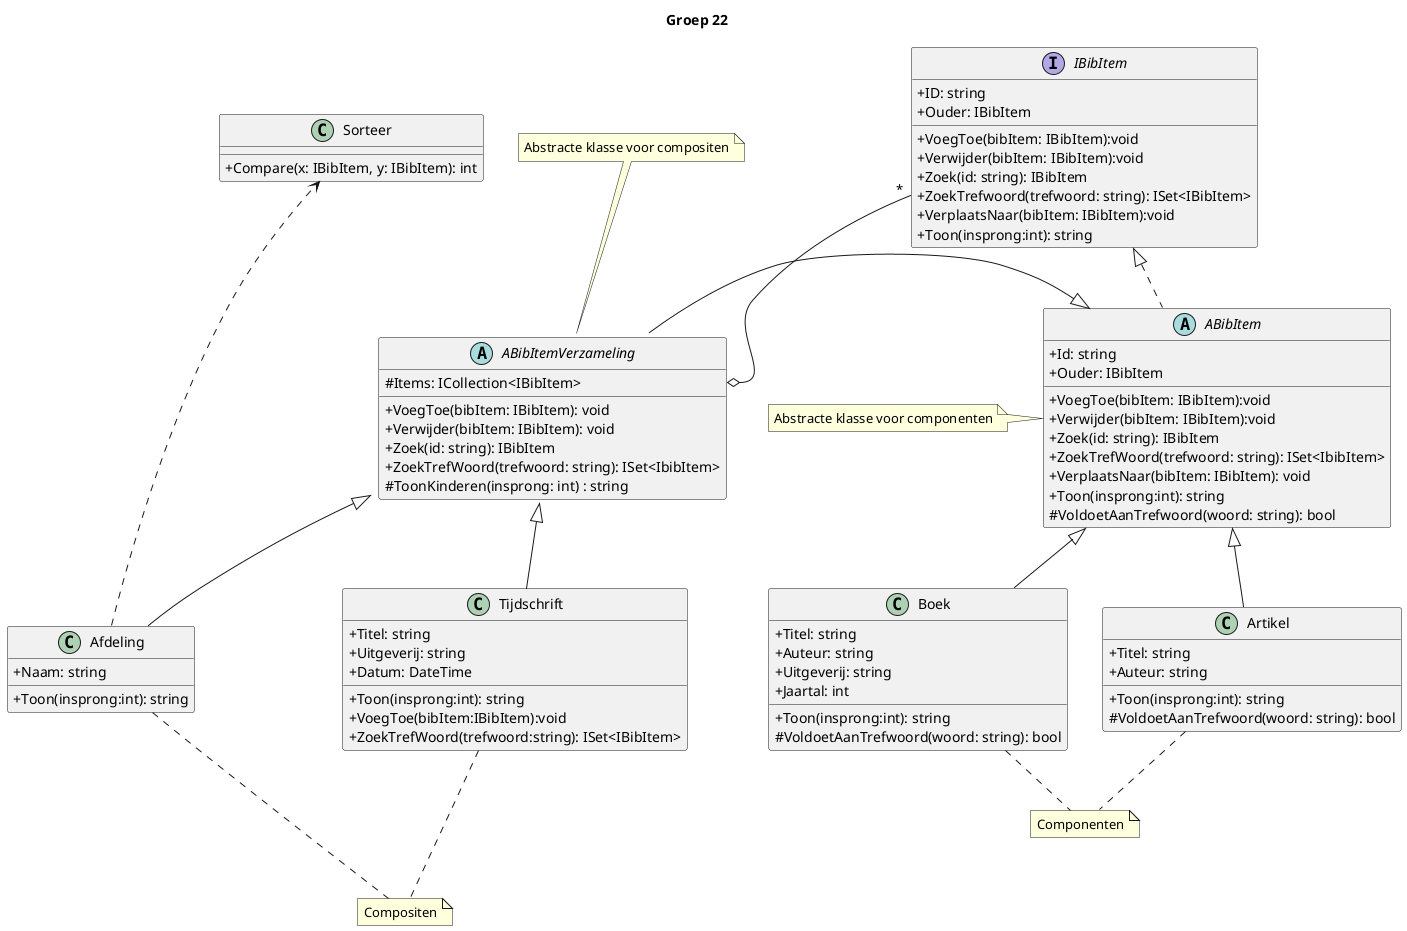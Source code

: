 @startuml Groepnr 22
skinparam classAttributeIconSize 0
title Groep 22

interface IBibItem {
    +ID: string
    +Ouder: IBibItem
    +VoegToe(bibItem: IBibItem):void
    +Verwijder(bibItem: IBibItem):void
    +Zoek(id: string): IBibItem
    +ZoekTrefwoord(trefwoord: string): ISet<IBibItem>
    +VerplaatsNaar(bibItem: IBibItem):void
    +Toon(insprong:int): string
}

together {
    abstract ABibItem{
        +Id: string
        +Ouder: IBibItem
        +VoegToe(bibItem: IBibItem):void
        +Verwijder(bibItem: IBibItem):void
        +Zoek(id: string): IBibItem
        +ZoekTrefWoord(trefwoord: string): ISet<IbibItem>
        +VerplaatsNaar(bibItem: IBibItem): void
        +Toon(insprong:int): string
        #VoldoetAanTrefwoord(woord: string): bool
    }
    note left: Abstracte klasse voor componenten
    note "Componenten" as n1
    Boek..n1
    class Boek{
        +Titel: string
        +Auteur: string
        +Uitgeverij: string
        +Jaartal: int
        +Toon(insprong:int): string
        #VoldoetAanTrefwoord(woord: string): bool
    }
    Artikel..n1
    class Artikel{
        +Titel: string
        +Auteur: string
        +Toon(insprong:int): string
        #VoldoetAanTrefwoord(woord: string): bool
    }
}

together {
    abstract ABibItemVerzameling{
        #Items: ICollection<IBibItem>
        +VoegToe(bibItem: IBibItem): void
        +Verwijder(bibItem: IBibItem): void
        +Zoek(id: string): IBibItem
        +ZoekTrefWoord(trefwoord: string): ISet<IbibItem>
        #ToonKinderen(insprong: int) : string
    }
    note top: Abstracte klasse voor compositen
    
    note "Compositen" as n2
    Tijdschrift...n2
    class Tijdschrift{
        +Titel: string
        +Uitgeverij: string
        +Datum: DateTime
        +Toon(insprong:int): string
        +VoegToe(bibItem:IBibItem):void
        +ZoekTrefWoord(trefwoord:string): ISet<IBibItem>
    }
    together {
        Afdeling...n2
        class Afdeling{
            +Naam: string
            +Toon(insprong:int): string
        }
        
        
        class Sorteer{
            +Compare(x: IBibItem, y: IBibItem): int
        }
    }
}

IBibItem <|.down. ABibItem
ABibItemVerzameling::Items o-up- "*"IBibItem
ABibItem <|-right- ABibItemVerzameling
ABibItem <|-- Boek
ABibItem <|-- Artikel
ABibItemVerzameling <|-- Tijdschrift
ABibItemVerzameling <|-- Afdeling
Sorteer <.up. Afdeling
@enduml